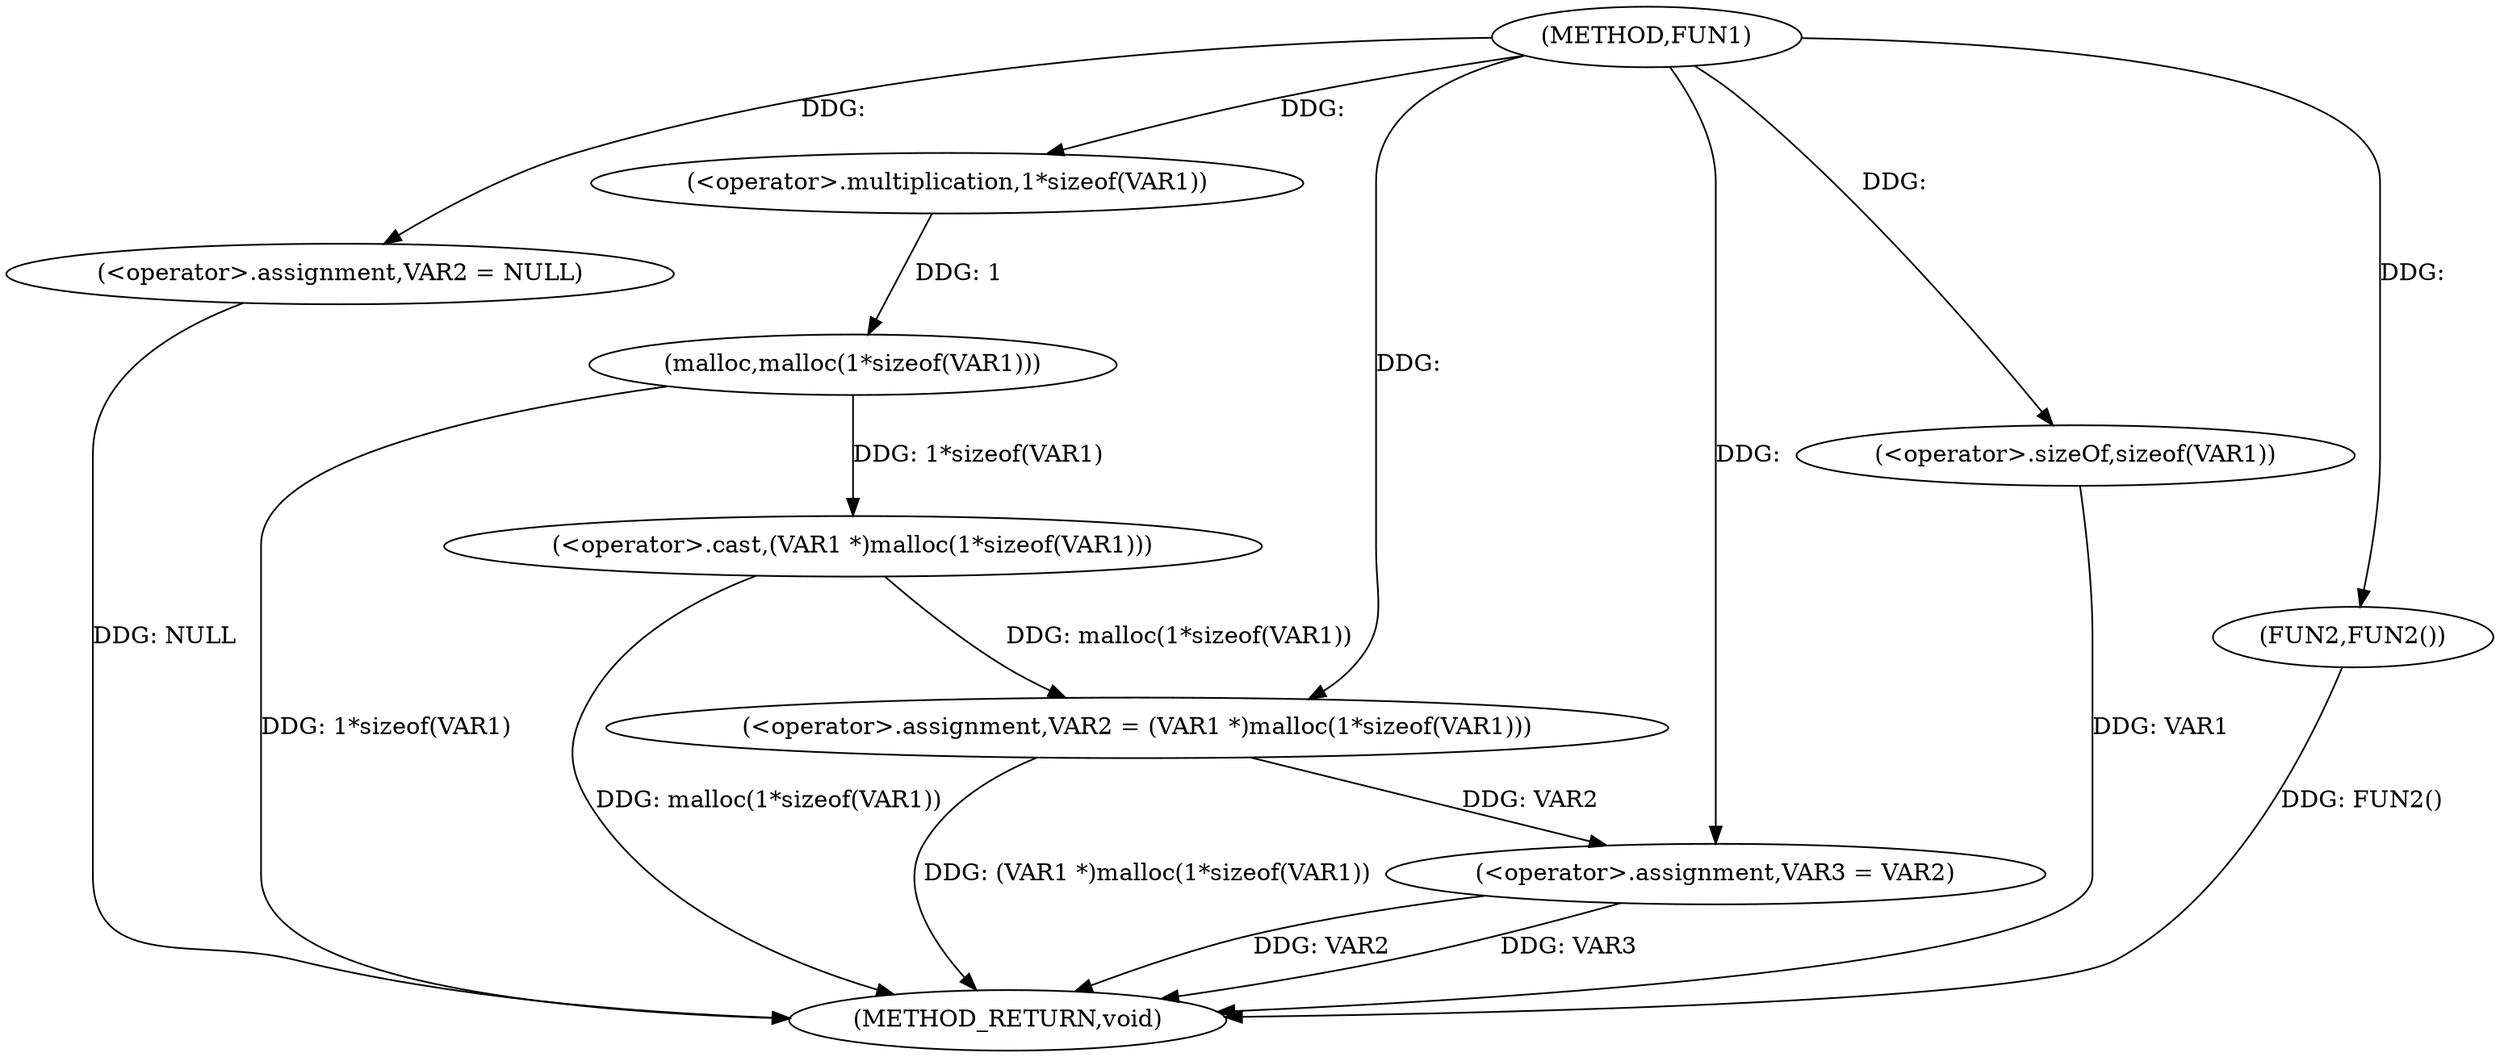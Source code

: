 digraph FUN1 {  
"1000100" [label = "(METHOD,FUN1)" ]
"1000119" [label = "(METHOD_RETURN,void)" ]
"1000103" [label = "(<operator>.assignment,VAR2 = NULL)" ]
"1000106" [label = "(<operator>.assignment,VAR2 = (VAR1 *)malloc(1*sizeof(VAR1)))" ]
"1000108" [label = "(<operator>.cast,(VAR1 *)malloc(1*sizeof(VAR1)))" ]
"1000110" [label = "(malloc,malloc(1*sizeof(VAR1)))" ]
"1000111" [label = "(<operator>.multiplication,1*sizeof(VAR1))" ]
"1000113" [label = "(<operator>.sizeOf,sizeof(VAR1))" ]
"1000115" [label = "(<operator>.assignment,VAR3 = VAR2)" ]
"1000118" [label = "(FUN2,FUN2())" ]
  "1000115" -> "1000119"  [ label = "DDG: VAR2"] 
  "1000106" -> "1000119"  [ label = "DDG: (VAR1 *)malloc(1*sizeof(VAR1))"] 
  "1000103" -> "1000119"  [ label = "DDG: NULL"] 
  "1000113" -> "1000119"  [ label = "DDG: VAR1"] 
  "1000118" -> "1000119"  [ label = "DDG: FUN2()"] 
  "1000108" -> "1000119"  [ label = "DDG: malloc(1*sizeof(VAR1))"] 
  "1000110" -> "1000119"  [ label = "DDG: 1*sizeof(VAR1)"] 
  "1000115" -> "1000119"  [ label = "DDG: VAR3"] 
  "1000100" -> "1000103"  [ label = "DDG: "] 
  "1000108" -> "1000106"  [ label = "DDG: malloc(1*sizeof(VAR1))"] 
  "1000100" -> "1000106"  [ label = "DDG: "] 
  "1000110" -> "1000108"  [ label = "DDG: 1*sizeof(VAR1)"] 
  "1000111" -> "1000110"  [ label = "DDG: 1"] 
  "1000100" -> "1000111"  [ label = "DDG: "] 
  "1000100" -> "1000113"  [ label = "DDG: "] 
  "1000106" -> "1000115"  [ label = "DDG: VAR2"] 
  "1000100" -> "1000115"  [ label = "DDG: "] 
  "1000100" -> "1000118"  [ label = "DDG: "] 
}
